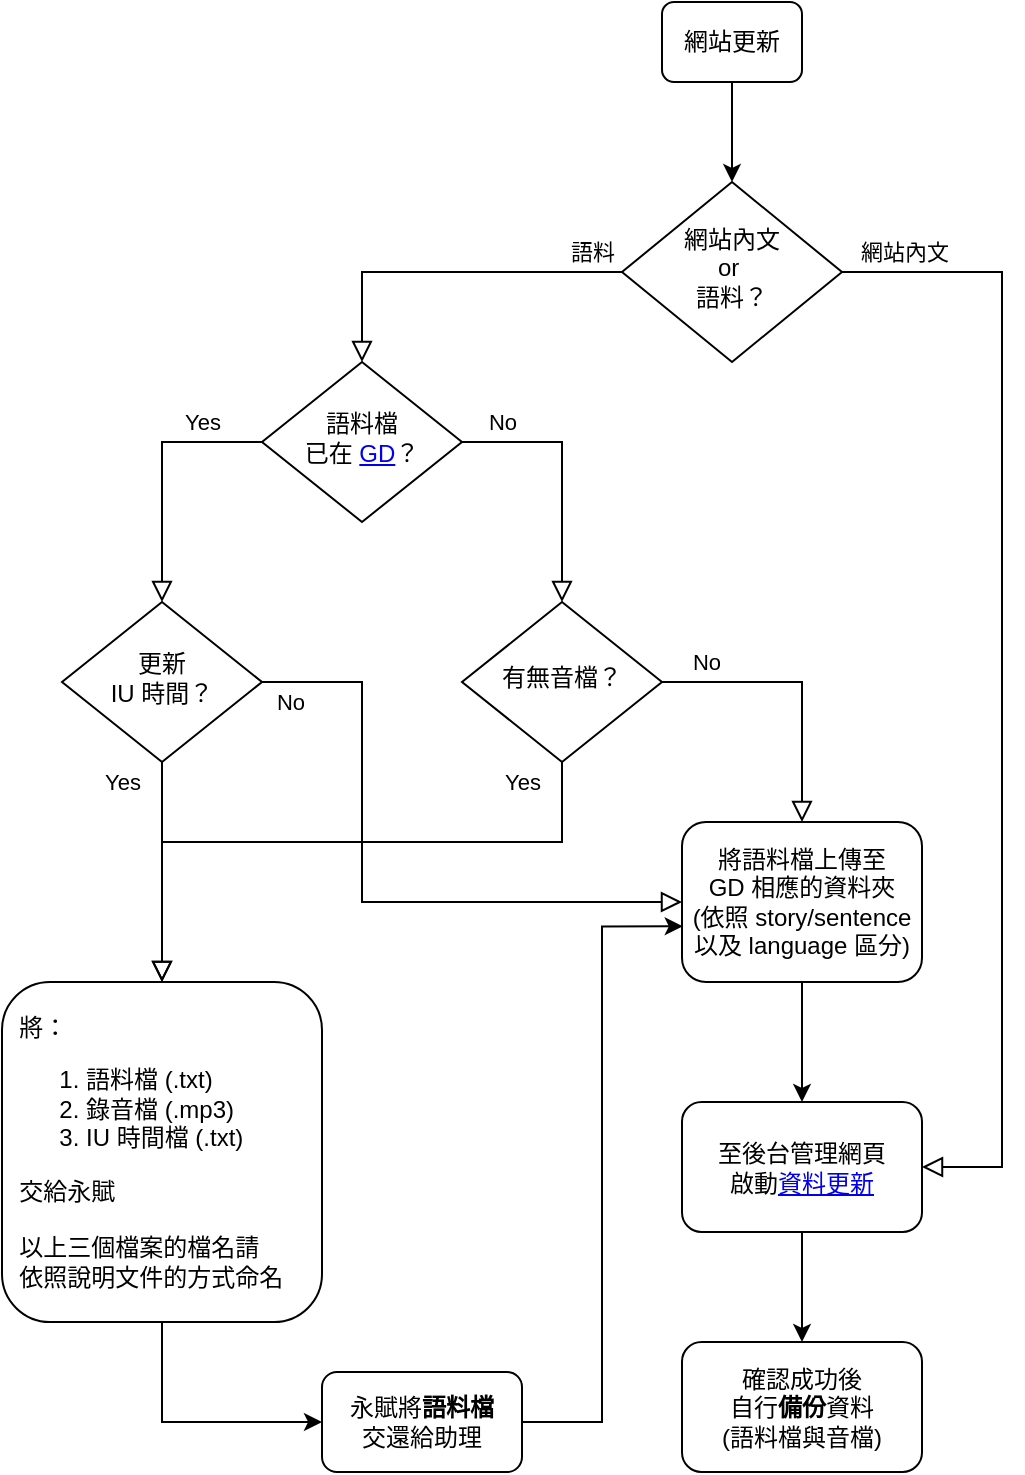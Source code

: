 <mxfile version="14.6.13" type="device"><diagram id="C5RBs43oDa-KdzZeNtuy" name="Page-1"><mxGraphModel dx="939" dy="669" grid="1" gridSize="10" guides="1" tooltips="1" connect="1" arrows="1" fold="1" page="1" pageScale="1" pageWidth="827" pageHeight="1169" math="0" shadow="0"><root><mxCell id="WIyWlLk6GJQsqaUBKTNV-0"/><mxCell id="WIyWlLk6GJQsqaUBKTNV-1" parent="WIyWlLk6GJQsqaUBKTNV-0"/><mxCell id="WIyWlLk6GJQsqaUBKTNV-3" value="網站更新" style="rounded=1;whiteSpace=wrap;html=1;fontSize=12;glass=0;strokeWidth=1;shadow=0;" parent="WIyWlLk6GJQsqaUBKTNV-1" vertex="1"><mxGeometry x="550" y="10" width="70" height="40" as="geometry"/></mxCell><mxCell id="WIyWlLk6GJQsqaUBKTNV-4" value="Yes" style="rounded=0;html=1;jettySize=auto;orthogonalLoop=1;fontSize=11;endArrow=block;endFill=0;endSize=8;strokeWidth=1;shadow=0;labelBackgroundColor=none;edgeStyle=orthogonalEdgeStyle;exitX=0;exitY=0.5;exitDx=0;exitDy=0;" parent="WIyWlLk6GJQsqaUBKTNV-1" source="WIyWlLk6GJQsqaUBKTNV-6" target="WIyWlLk6GJQsqaUBKTNV-10" edge="1"><mxGeometry x="-0.538" y="-10" relative="1" as="geometry"><mxPoint as="offset"/></mxGeometry></mxCell><mxCell id="WIyWlLk6GJQsqaUBKTNV-5" value="No" style="edgeStyle=orthogonalEdgeStyle;rounded=0;html=1;jettySize=auto;orthogonalLoop=1;fontSize=11;endArrow=block;endFill=0;endSize=8;strokeWidth=1;shadow=0;labelBackgroundColor=none;entryX=0.5;entryY=0;entryDx=0;entryDy=0;exitX=1;exitY=0.5;exitDx=0;exitDy=0;" parent="WIyWlLk6GJQsqaUBKTNV-1" source="WIyWlLk6GJQsqaUBKTNV-6" target="FPayXZyICiVkKeWRvV8T-0" edge="1"><mxGeometry x="-0.692" y="10" relative="1" as="geometry"><mxPoint as="offset"/><mxPoint x="594" y="230" as="targetPoint"/></mxGeometry></mxCell><mxCell id="WIyWlLk6GJQsqaUBKTNV-6" value="語料檔&lt;br&gt;已在 &lt;a href=&quot;https://drive.google.com/drive/folders/1anXf0owlXjyu_qc7mF-_ayNJGfo_0CiV&quot;&gt;GD&lt;/a&gt;？" style="rhombus;whiteSpace=wrap;html=1;shadow=0;fontFamily=Helvetica;fontSize=12;align=center;strokeWidth=1;spacing=6;spacingTop=-4;" parent="WIyWlLk6GJQsqaUBKTNV-1" vertex="1"><mxGeometry x="350" y="190" width="100" height="80" as="geometry"/></mxCell><mxCell id="WIyWlLk6GJQsqaUBKTNV-8" value="No" style="rounded=0;html=1;jettySize=auto;orthogonalLoop=1;fontSize=11;endArrow=block;endFill=0;endSize=8;strokeWidth=1;shadow=0;labelBackgroundColor=none;edgeStyle=orthogonalEdgeStyle;exitX=1;exitY=0.5;exitDx=0;exitDy=0;entryX=0;entryY=0.5;entryDx=0;entryDy=0;" parent="WIyWlLk6GJQsqaUBKTNV-1" source="WIyWlLk6GJQsqaUBKTNV-10" target="FPayXZyICiVkKeWRvV8T-15" edge="1"><mxGeometry x="-0.915" y="-10" relative="1" as="geometry"><mxPoint as="offset"/><mxPoint x="240" y="470" as="targetPoint"/><Array as="points"><mxPoint x="400" y="350"/><mxPoint x="400" y="460"/></Array></mxGeometry></mxCell><mxCell id="WIyWlLk6GJQsqaUBKTNV-10" value="更新&lt;br&gt;IU 時間？" style="rhombus;whiteSpace=wrap;html=1;shadow=0;fontFamily=Helvetica;fontSize=12;align=center;strokeWidth=1;spacing=6;spacingTop=-4;" parent="WIyWlLk6GJQsqaUBKTNV-1" vertex="1"><mxGeometry x="250" y="310" width="100" height="80" as="geometry"/></mxCell><mxCell id="FPayXZyICiVkKeWRvV8T-0" value="有無音檔？" style="rhombus;whiteSpace=wrap;html=1;shadow=0;fontFamily=Helvetica;fontSize=12;align=center;strokeWidth=1;spacing=6;spacingTop=-4;" vertex="1" parent="WIyWlLk6GJQsqaUBKTNV-1"><mxGeometry x="450" y="310" width="100" height="80" as="geometry"/></mxCell><mxCell id="FPayXZyICiVkKeWRvV8T-13" style="edgeStyle=orthogonalEdgeStyle;rounded=0;orthogonalLoop=1;jettySize=auto;html=1;exitX=0.5;exitY=1;exitDx=0;exitDy=0;entryX=0;entryY=0.5;entryDx=0;entryDy=0;" edge="1" parent="WIyWlLk6GJQsqaUBKTNV-1" source="FPayXZyICiVkKeWRvV8T-2" target="FPayXZyICiVkKeWRvV8T-12"><mxGeometry relative="1" as="geometry"/></mxCell><mxCell id="FPayXZyICiVkKeWRvV8T-2" value="&amp;nbsp; 將：&lt;br&gt;&lt;ol&gt;&lt;li&gt;語料檔 (.txt)&lt;/li&gt;&lt;li&gt;錄音檔 (.mp3)&lt;/li&gt;&lt;li&gt;IU 時間檔 (.txt)&lt;/li&gt;&lt;/ol&gt;&lt;div&gt;&amp;nbsp; 交給永賦&lt;/div&gt;&lt;div&gt;&lt;br&gt;&lt;/div&gt;&lt;div&gt;&amp;nbsp; 以上三個檔案的檔名請&lt;/div&gt;&lt;div&gt;&amp;nbsp; 依照說明&lt;span&gt;文件的方式命名&lt;/span&gt;&lt;/div&gt;" style="rounded=1;whiteSpace=wrap;html=1;fontSize=12;glass=0;strokeWidth=1;shadow=0;align=left;" vertex="1" parent="WIyWlLk6GJQsqaUBKTNV-1"><mxGeometry x="220" y="500" width="160" height="170" as="geometry"/></mxCell><mxCell id="FPayXZyICiVkKeWRvV8T-7" value="Yes" style="rounded=0;html=1;jettySize=auto;orthogonalLoop=1;fontSize=11;endArrow=block;endFill=0;endSize=8;strokeWidth=1;shadow=0;labelBackgroundColor=none;edgeStyle=orthogonalEdgeStyle;exitX=0.5;exitY=1;exitDx=0;exitDy=0;entryX=0.5;entryY=0;entryDx=0;entryDy=0;" edge="1" parent="WIyWlLk6GJQsqaUBKTNV-1" source="FPayXZyICiVkKeWRvV8T-0" target="FPayXZyICiVkKeWRvV8T-2"><mxGeometry x="-0.935" y="-20" relative="1" as="geometry"><mxPoint as="offset"/><mxPoint x="439" y="340" as="sourcePoint"/><mxPoint x="389" y="420" as="targetPoint"/><Array as="points"><mxPoint x="500" y="430"/><mxPoint x="300" y="430"/></Array></mxGeometry></mxCell><mxCell id="FPayXZyICiVkKeWRvV8T-8" value="Yes" style="rounded=0;html=1;jettySize=auto;orthogonalLoop=1;fontSize=11;endArrow=block;endFill=0;endSize=8;strokeWidth=1;shadow=0;labelBackgroundColor=none;edgeStyle=orthogonalEdgeStyle;entryX=0.5;entryY=0;entryDx=0;entryDy=0;exitX=0.5;exitY=1;exitDx=0;exitDy=0;" edge="1" parent="WIyWlLk6GJQsqaUBKTNV-1" source="WIyWlLk6GJQsqaUBKTNV-10" target="FPayXZyICiVkKeWRvV8T-2"><mxGeometry x="-0.818" y="-20" relative="1" as="geometry"><mxPoint as="offset"/><mxPoint x="460" y="360" as="sourcePoint"/><mxPoint x="410" y="460" as="targetPoint"/></mxGeometry></mxCell><mxCell id="FPayXZyICiVkKeWRvV8T-23" style="edgeStyle=orthogonalEdgeStyle;rounded=0;orthogonalLoop=1;jettySize=auto;html=1;exitX=1;exitY=0.5;exitDx=0;exitDy=0;entryX=0.003;entryY=0.652;entryDx=0;entryDy=0;entryPerimeter=0;" edge="1" parent="WIyWlLk6GJQsqaUBKTNV-1" source="FPayXZyICiVkKeWRvV8T-12" target="FPayXZyICiVkKeWRvV8T-15"><mxGeometry relative="1" as="geometry"/></mxCell><mxCell id="FPayXZyICiVkKeWRvV8T-12" value="永賦將&lt;b&gt;語料檔&lt;br&gt;&lt;/b&gt;交還給助理" style="rounded=1;whiteSpace=wrap;html=1;fontSize=12;glass=0;strokeWidth=1;shadow=0;" vertex="1" parent="WIyWlLk6GJQsqaUBKTNV-1"><mxGeometry x="380" y="695" width="100" height="50" as="geometry"/></mxCell><mxCell id="FPayXZyICiVkKeWRvV8T-14" value="No" style="edgeStyle=orthogonalEdgeStyle;rounded=0;html=1;jettySize=auto;orthogonalLoop=1;fontSize=11;endArrow=block;endFill=0;endSize=8;strokeWidth=1;shadow=0;labelBackgroundColor=none;entryX=0.5;entryY=0;entryDx=0;entryDy=0;exitX=1;exitY=0.5;exitDx=0;exitDy=0;" edge="1" parent="WIyWlLk6GJQsqaUBKTNV-1" source="FPayXZyICiVkKeWRvV8T-0" target="FPayXZyICiVkKeWRvV8T-15"><mxGeometry x="-0.692" y="10" relative="1" as="geometry"><mxPoint as="offset"/><mxPoint x="570" y="350" as="sourcePoint"/><mxPoint x="620" y="430" as="targetPoint"/></mxGeometry></mxCell><mxCell id="FPayXZyICiVkKeWRvV8T-19" style="edgeStyle=orthogonalEdgeStyle;rounded=0;orthogonalLoop=1;jettySize=auto;html=1;exitX=0.5;exitY=1;exitDx=0;exitDy=0;entryX=0.5;entryY=0;entryDx=0;entryDy=0;" edge="1" parent="WIyWlLk6GJQsqaUBKTNV-1" source="FPayXZyICiVkKeWRvV8T-15" target="FPayXZyICiVkKeWRvV8T-18"><mxGeometry relative="1" as="geometry"/></mxCell><mxCell id="FPayXZyICiVkKeWRvV8T-15" value="將語料檔上傳至 &lt;br&gt;GD 相應的資料夾&lt;br&gt;(依照 story/sentence&lt;br&gt;以及 language 區分)" style="rounded=1;whiteSpace=wrap;html=1;fontSize=12;glass=0;strokeWidth=1;shadow=0;" vertex="1" parent="WIyWlLk6GJQsqaUBKTNV-1"><mxGeometry x="560" y="420" width="120" height="80" as="geometry"/></mxCell><mxCell id="FPayXZyICiVkKeWRvV8T-21" style="edgeStyle=orthogonalEdgeStyle;rounded=0;orthogonalLoop=1;jettySize=auto;html=1;exitX=0.5;exitY=1;exitDx=0;exitDy=0;" edge="1" parent="WIyWlLk6GJQsqaUBKTNV-1" source="FPayXZyICiVkKeWRvV8T-18" target="FPayXZyICiVkKeWRvV8T-20"><mxGeometry relative="1" as="geometry"/></mxCell><mxCell id="FPayXZyICiVkKeWRvV8T-18" value="至後台管理網頁&lt;br&gt;啟動&lt;a href=&quot;https://cdocs.netlify.app/#/update&quot;&gt;資料更新&lt;/a&gt;" style="rounded=1;whiteSpace=wrap;html=1;fontSize=12;glass=0;strokeWidth=1;shadow=0;" vertex="1" parent="WIyWlLk6GJQsqaUBKTNV-1"><mxGeometry x="560" y="560" width="120" height="65" as="geometry"/></mxCell><mxCell id="FPayXZyICiVkKeWRvV8T-20" value="確認成功後&lt;br&gt;自行&lt;b&gt;備份&lt;/b&gt;資料&lt;br&gt;(語料檔與音檔)" style="rounded=1;whiteSpace=wrap;html=1;fontSize=12;glass=0;strokeWidth=1;shadow=0;" vertex="1" parent="WIyWlLk6GJQsqaUBKTNV-1"><mxGeometry x="560" y="680" width="120" height="65" as="geometry"/></mxCell><mxCell id="FPayXZyICiVkKeWRvV8T-24" value="網站內文&lt;br&gt;or&amp;nbsp;&lt;br&gt;語料？" style="rhombus;whiteSpace=wrap;html=1;shadow=0;fontFamily=Helvetica;fontSize=12;align=center;strokeWidth=1;spacing=6;spacingTop=-4;" vertex="1" parent="WIyWlLk6GJQsqaUBKTNV-1"><mxGeometry x="530" y="100" width="110" height="90" as="geometry"/></mxCell><mxCell id="FPayXZyICiVkKeWRvV8T-27" value="語料" style="edgeStyle=orthogonalEdgeStyle;rounded=0;html=1;jettySize=auto;orthogonalLoop=1;fontSize=11;endArrow=block;endFill=0;endSize=8;strokeWidth=1;shadow=0;labelBackgroundColor=none;exitX=0;exitY=0.5;exitDx=0;exitDy=0;" edge="1" parent="WIyWlLk6GJQsqaUBKTNV-1" source="FPayXZyICiVkKeWRvV8T-24"><mxGeometry x="-0.826" y="-10" relative="1" as="geometry"><mxPoint as="offset"/><mxPoint x="610" y="190" as="sourcePoint"/><mxPoint x="400" y="190" as="targetPoint"/><Array as="points"><mxPoint x="400" y="145"/></Array></mxGeometry></mxCell><mxCell id="FPayXZyICiVkKeWRvV8T-28" value="網站內文" style="edgeStyle=orthogonalEdgeStyle;rounded=0;html=1;jettySize=auto;orthogonalLoop=1;fontSize=11;endArrow=block;endFill=0;endSize=8;strokeWidth=1;shadow=0;labelBackgroundColor=none;exitX=1;exitY=0.5;exitDx=0;exitDy=0;entryX=1;entryY=0.5;entryDx=0;entryDy=0;" edge="1" parent="WIyWlLk6GJQsqaUBKTNV-1" source="FPayXZyICiVkKeWRvV8T-24" target="FPayXZyICiVkKeWRvV8T-18"><mxGeometry x="-0.891" y="10" relative="1" as="geometry"><mxPoint as="offset"/><mxPoint x="740" y="210" as="sourcePoint"/><mxPoint x="710" y="310" as="targetPoint"/><Array as="points"><mxPoint x="720" y="145"/><mxPoint x="720" y="593"/></Array></mxGeometry></mxCell><mxCell id="FPayXZyICiVkKeWRvV8T-29" style="edgeStyle=orthogonalEdgeStyle;rounded=0;orthogonalLoop=1;jettySize=auto;html=1;exitX=0.5;exitY=1;exitDx=0;exitDy=0;entryX=0.5;entryY=0;entryDx=0;entryDy=0;" edge="1" parent="WIyWlLk6GJQsqaUBKTNV-1" source="WIyWlLk6GJQsqaUBKTNV-3" target="FPayXZyICiVkKeWRvV8T-24"><mxGeometry relative="1" as="geometry"><mxPoint x="660" y="80" as="sourcePoint"/><mxPoint x="740" y="130" as="targetPoint"/></mxGeometry></mxCell></root></mxGraphModel></diagram></mxfile>